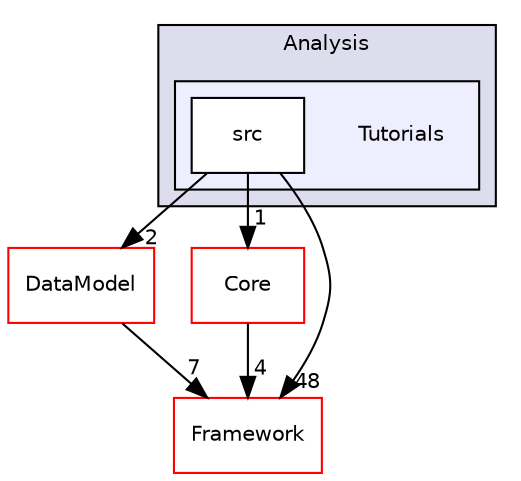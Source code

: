 digraph "/home/travis/build/AliceO2Group/AliceO2/Analysis/Tutorials" {
  bgcolor=transparent;
  compound=true
  node [ fontsize="10", fontname="Helvetica"];
  edge [ labelfontsize="10", labelfontname="Helvetica"];
  subgraph clusterdir_19b17cb436010079e3d017a29cb7858f {
    graph [ bgcolor="#ddddee", pencolor="black", label="Analysis" fontname="Helvetica", fontsize="10", URL="dir_19b17cb436010079e3d017a29cb7858f.html"]
  subgraph clusterdir_6e355b58bf8669476ee36a32071bc3eb {
    graph [ bgcolor="#eeeeff", pencolor="black", label="" URL="dir_6e355b58bf8669476ee36a32071bc3eb.html"];
    dir_6e355b58bf8669476ee36a32071bc3eb [shape=plaintext label="Tutorials"];
    dir_75e6eb4f8361c04b3062a7d58db1db64 [shape=box label="src" color="black" fillcolor="white" style="filled" URL="dir_75e6eb4f8361c04b3062a7d58db1db64.html"];
  }
  }
  dir_f41dd59f861c855ea21b0dc3111cb7b0 [shape=box label="DataModel" color="red" URL="dir_f41dd59f861c855ea21b0dc3111cb7b0.html"];
  dir_8d04f135a1eb0fdc4d561ef87bbea216 [shape=box label="Core" color="red" URL="dir_8d04f135a1eb0fdc4d561ef87bbea216.html"];
  dir_bcbb2cf9a3d3d83e5515c82071a07177 [shape=box label="Framework" color="red" URL="dir_bcbb2cf9a3d3d83e5515c82071a07177.html"];
  dir_f41dd59f861c855ea21b0dc3111cb7b0->dir_bcbb2cf9a3d3d83e5515c82071a07177 [headlabel="7", labeldistance=1.5 headhref="dir_000009_000013.html"];
  dir_75e6eb4f8361c04b3062a7d58db1db64->dir_f41dd59f861c855ea21b0dc3111cb7b0 [headlabel="2", labeldistance=1.5 headhref="dir_000018_000009.html"];
  dir_75e6eb4f8361c04b3062a7d58db1db64->dir_8d04f135a1eb0fdc4d561ef87bbea216 [headlabel="1", labeldistance=1.5 headhref="dir_000018_000005.html"];
  dir_75e6eb4f8361c04b3062a7d58db1db64->dir_bcbb2cf9a3d3d83e5515c82071a07177 [headlabel="48", labeldistance=1.5 headhref="dir_000018_000013.html"];
  dir_8d04f135a1eb0fdc4d561ef87bbea216->dir_bcbb2cf9a3d3d83e5515c82071a07177 [headlabel="4", labeldistance=1.5 headhref="dir_000005_000013.html"];
}
